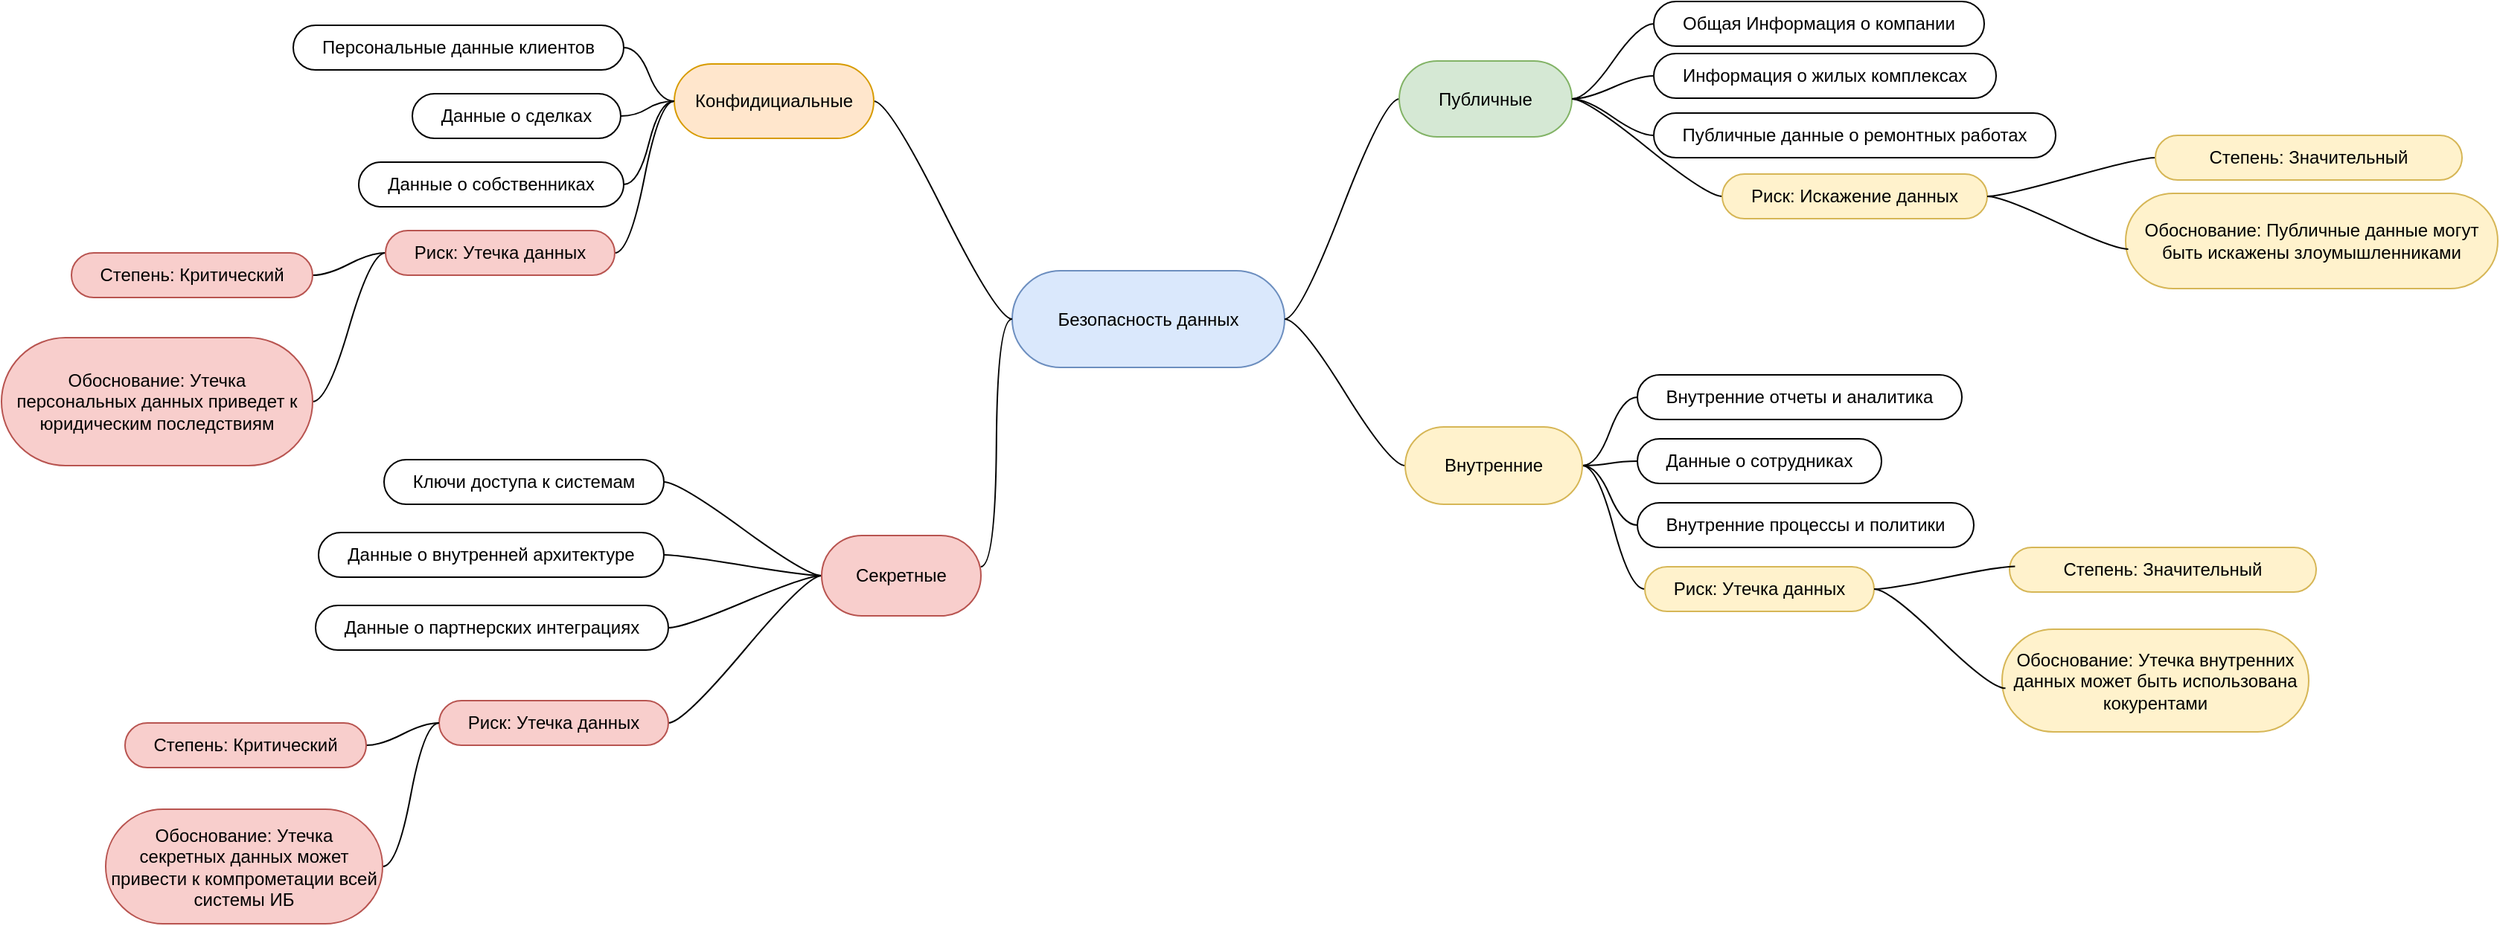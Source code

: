 <mxfile border="50" scale="3" compressed="false" locked="false" version="26.1.1">
  <diagram name="Blank" id="YmL12bMKpDGza6XwsDPr">
    <mxGraphModel grid="0" page="0" gridSize="10" guides="1" tooltips="1" connect="1" arrows="1" fold="1" pageScale="1" pageWidth="827" pageHeight="1169" background="none" math="1" shadow="0">
      <root>
        <mxCell id="X5NqExCQtvZxIxQ7pmgY-0" />
        <mxCell id="1" parent="X5NqExCQtvZxIxQ7pmgY-0" />
        <mxCell id="_dAuodgHTBAHj2Qs-onK-18" style="edgeStyle=entityRelationEdgeStyle;rounded=0;orthogonalLoop=1;jettySize=auto;html=1;startArrow=none;endArrow=none;segment=10;curved=1;sourcePerimeterSpacing=0;targetPerimeterSpacing=0;exitX=1;exitY=0.5;exitDx=0;exitDy=0;entryX=0;entryY=0.5;entryDx=0;entryDy=0;" edge="1" parent="1" source="_dAuodgHTBAHj2Qs-onK-15" target="_dAuodgHTBAHj2Qs-onK-21">
          <mxGeometry relative="1" as="geometry">
            <mxPoint x="623" y="167" as="targetPoint" />
          </mxGeometry>
        </mxCell>
        <mxCell id="_dAuodgHTBAHj2Qs-onK-20" style="edgeStyle=entityRelationEdgeStyle;rounded=0;orthogonalLoop=1;jettySize=auto;html=1;startArrow=none;endArrow=none;segment=10;curved=1;sourcePerimeterSpacing=0;targetPerimeterSpacing=0;exitX=0;exitY=0.5;exitDx=0;exitDy=0;entryX=0.998;entryY=0.39;entryDx=0;entryDy=0;entryPerimeter=0;" edge="1" parent="1" source="_dAuodgHTBAHj2Qs-onK-15" target="_dAuodgHTBAHj2Qs-onK-78">
          <mxGeometry relative="1" as="geometry">
            <mxPoint x="323.0" y="433" as="targetPoint" />
          </mxGeometry>
        </mxCell>
        <mxCell id="_dAuodgHTBAHj2Qs-onK-15" value="Безопасность данных" style="whiteSpace=wrap;html=1;rounded=1;arcSize=50;align=center;verticalAlign=middle;strokeWidth=1;autosize=1;spacing=4;treeFolding=1;treeMoving=1;newEdgeStyle={&quot;edgeStyle&quot;:&quot;entityRelationEdgeStyle&quot;,&quot;startArrow&quot;:&quot;none&quot;,&quot;endArrow&quot;:&quot;none&quot;,&quot;segment&quot;:10,&quot;curved&quot;:1,&quot;sourcePerimeterSpacing&quot;:0,&quot;targetPerimeterSpacing&quot;:0};fillColor=#dae8fc;strokeColor=#6c8ebf;" vertex="1" parent="1">
          <mxGeometry x="352" y="262" width="183" height="65" as="geometry" />
        </mxCell>
        <mxCell id="_dAuodgHTBAHj2Qs-onK-17" style="edgeStyle=entityRelationEdgeStyle;rounded=0;orthogonalLoop=1;jettySize=auto;html=1;startArrow=none;endArrow=none;segment=10;curved=1;sourcePerimeterSpacing=0;targetPerimeterSpacing=0;exitX=0;exitY=0.5;exitDx=0;exitDy=0;entryX=1;entryY=0.5;entryDx=0;entryDy=0;" edge="1" parent="1" source="_dAuodgHTBAHj2Qs-onK-15" target="_dAuodgHTBAHj2Qs-onK-50">
          <mxGeometry relative="1" as="geometry">
            <mxPoint x="274.36" y="172.84" as="targetPoint" />
          </mxGeometry>
        </mxCell>
        <mxCell id="_dAuodgHTBAHj2Qs-onK-19" style="edgeStyle=entityRelationEdgeStyle;rounded=0;orthogonalLoop=1;jettySize=auto;html=1;startArrow=none;endArrow=none;segment=10;curved=1;sourcePerimeterSpacing=0;targetPerimeterSpacing=0;exitX=1;exitY=0.5;exitDx=0;exitDy=0;entryX=0;entryY=0.5;entryDx=0;entryDy=0;" edge="1" parent="1" source="_dAuodgHTBAHj2Qs-onK-15" target="_dAuodgHTBAHj2Qs-onK-36">
          <mxGeometry relative="1" as="geometry">
            <mxPoint x="623" y="381.2" as="targetPoint" />
          </mxGeometry>
        </mxCell>
        <mxCell id="_dAuodgHTBAHj2Qs-onK-25" style="edgeStyle=entityRelationEdgeStyle;rounded=0;orthogonalLoop=1;jettySize=auto;html=1;startArrow=none;endArrow=none;segment=10;curved=1;sourcePerimeterSpacing=0;targetPerimeterSpacing=0;exitX=1;exitY=0.5;exitDx=0;exitDy=0;entryX=0;entryY=0.5;entryDx=0;entryDy=0;" edge="1" parent="1" source="_dAuodgHTBAHj2Qs-onK-21" target="_dAuodgHTBAHj2Qs-onK-23">
          <mxGeometry relative="1" as="geometry" />
        </mxCell>
        <mxCell id="_dAuodgHTBAHj2Qs-onK-31" style="edgeStyle=entityRelationEdgeStyle;rounded=0;orthogonalLoop=1;jettySize=auto;html=1;startArrow=none;endArrow=none;segment=10;curved=1;sourcePerimeterSpacing=0;targetPerimeterSpacing=0;exitX=1;exitY=0.5;exitDx=0;exitDy=0;entryX=0;entryY=0.5;entryDx=0;entryDy=0;" edge="1" parent="1" source="_dAuodgHTBAHj2Qs-onK-21" target="_dAuodgHTBAHj2Qs-onK-30">
          <mxGeometry relative="1" as="geometry" />
        </mxCell>
        <mxCell id="_dAuodgHTBAHj2Qs-onK-21" value="Публичные" style="whiteSpace=wrap;html=1;rounded=1;arcSize=50;align=center;verticalAlign=middle;strokeWidth=1;autosize=1;spacing=4;treeFolding=1;treeMoving=1;newEdgeStyle={&quot;edgeStyle&quot;:&quot;entityRelationEdgeStyle&quot;,&quot;startArrow&quot;:&quot;none&quot;,&quot;endArrow&quot;:&quot;none&quot;,&quot;segment&quot;:10,&quot;curved&quot;:1,&quot;sourcePerimeterSpacing&quot;:0,&quot;targetPerimeterSpacing&quot;:0};fillColor=#d5e8d4;strokeColor=#82b366;" vertex="1" parent="1">
          <mxGeometry x="612" y="121" width="116" height="51" as="geometry" />
        </mxCell>
        <mxCell id="_dAuodgHTBAHj2Qs-onK-23" value="Информация о жилых комплексах" style="whiteSpace=wrap;html=1;rounded=1;arcSize=50;align=center;verticalAlign=middle;strokeWidth=1;autosize=1;spacing=4;treeFolding=1;treeMoving=1;newEdgeStyle={&quot;edgeStyle&quot;:&quot;entityRelationEdgeStyle&quot;,&quot;startArrow&quot;:&quot;none&quot;,&quot;endArrow&quot;:&quot;none&quot;,&quot;segment&quot;:10,&quot;curved&quot;:1,&quot;sourcePerimeterSpacing&quot;:0,&quot;targetPerimeterSpacing&quot;:0};" vertex="1" parent="1">
          <mxGeometry x="783" y="116" width="230" height="30" as="geometry" />
        </mxCell>
        <mxCell id="_dAuodgHTBAHj2Qs-onK-26" value="Общая Информация о компании" style="whiteSpace=wrap;html=1;rounded=1;arcSize=50;align=center;verticalAlign=middle;strokeWidth=1;autosize=1;spacing=4;treeFolding=1;treeMoving=1;newEdgeStyle={&quot;edgeStyle&quot;:&quot;entityRelationEdgeStyle&quot;,&quot;startArrow&quot;:&quot;none&quot;,&quot;endArrow&quot;:&quot;none&quot;,&quot;segment&quot;:10,&quot;curved&quot;:1,&quot;sourcePerimeterSpacing&quot;:0,&quot;targetPerimeterSpacing&quot;:0};" vertex="1" parent="1">
          <mxGeometry x="783" y="81" width="222" height="30" as="geometry" />
        </mxCell>
        <mxCell id="_dAuodgHTBAHj2Qs-onK-27" style="edgeStyle=entityRelationEdgeStyle;rounded=0;orthogonalLoop=1;jettySize=auto;html=1;startArrow=none;endArrow=none;segment=10;curved=1;sourcePerimeterSpacing=0;targetPerimeterSpacing=0;exitX=1;exitY=0.5;exitDx=0;exitDy=0;entryX=0;entryY=0.5;entryDx=0;entryDy=0;" edge="1" parent="1" source="_dAuodgHTBAHj2Qs-onK-21" target="_dAuodgHTBAHj2Qs-onK-26">
          <mxGeometry relative="1" as="geometry" />
        </mxCell>
        <mxCell id="_dAuodgHTBAHj2Qs-onK-29" style="edgeStyle=entityRelationEdgeStyle;rounded=0;orthogonalLoop=1;jettySize=auto;html=1;startArrow=none;endArrow=none;segment=10;curved=1;sourcePerimeterSpacing=0;targetPerimeterSpacing=0;exitX=0;exitY=0.5;exitDx=0;exitDy=0;" edge="1" parent="1" source="_dAuodgHTBAHj2Qs-onK-28" target="_dAuodgHTBAHj2Qs-onK-21">
          <mxGeometry relative="1" as="geometry" />
        </mxCell>
        <mxCell id="_dAuodgHTBAHj2Qs-onK-28" value="Публичные данные о ремонтных работах" style="whiteSpace=wrap;html=1;rounded=1;arcSize=50;align=center;verticalAlign=middle;strokeWidth=1;autosize=1;spacing=4;treeFolding=1;treeMoving=1;newEdgeStyle={&quot;edgeStyle&quot;:&quot;entityRelationEdgeStyle&quot;,&quot;startArrow&quot;:&quot;none&quot;,&quot;endArrow&quot;:&quot;none&quot;,&quot;segment&quot;:10,&quot;curved&quot;:1,&quot;sourcePerimeterSpacing&quot;:0,&quot;targetPerimeterSpacing&quot;:0};" vertex="1" parent="1">
          <mxGeometry x="783" y="156" width="270" height="30" as="geometry" />
        </mxCell>
        <mxCell id="_dAuodgHTBAHj2Qs-onK-33" style="edgeStyle=entityRelationEdgeStyle;rounded=0;orthogonalLoop=1;jettySize=auto;html=1;startArrow=none;endArrow=none;segment=10;curved=1;sourcePerimeterSpacing=0;targetPerimeterSpacing=0;exitX=1;exitY=0.5;exitDx=0;exitDy=0;entryX=0;entryY=0.5;entryDx=0;entryDy=0;" edge="1" parent="1" source="_dAuodgHTBAHj2Qs-onK-30" target="_dAuodgHTBAHj2Qs-onK-32">
          <mxGeometry relative="1" as="geometry" />
        </mxCell>
        <mxCell id="_dAuodgHTBAHj2Qs-onK-30" value="Риск: Искажение данных" style="whiteSpace=wrap;html=1;rounded=1;arcSize=50;align=center;verticalAlign=middle;strokeWidth=1;autosize=1;spacing=4;treeFolding=1;treeMoving=1;newEdgeStyle={&quot;edgeStyle&quot;:&quot;entityRelationEdgeStyle&quot;,&quot;startArrow&quot;:&quot;none&quot;,&quot;endArrow&quot;:&quot;none&quot;,&quot;segment&quot;:10,&quot;curved&quot;:1,&quot;sourcePerimeterSpacing&quot;:0,&quot;targetPerimeterSpacing&quot;:0};fillColor=#fff2cc;strokeColor=#d6b656;" vertex="1" parent="1">
          <mxGeometry x="829" y="197" width="178" height="30" as="geometry" />
        </mxCell>
        <mxCell id="_dAuodgHTBAHj2Qs-onK-32" value="Степень: Значительный" style="whiteSpace=wrap;html=1;rounded=1;arcSize=50;align=center;verticalAlign=middle;strokeWidth=1;autosize=1;spacing=4;treeFolding=1;treeMoving=1;newEdgeStyle={&quot;edgeStyle&quot;:&quot;entityRelationEdgeStyle&quot;,&quot;startArrow&quot;:&quot;none&quot;,&quot;endArrow&quot;:&quot;none&quot;,&quot;segment&quot;:10,&quot;curved&quot;:1,&quot;sourcePerimeterSpacing&quot;:0,&quot;targetPerimeterSpacing&quot;:0};fillColor=#fff2cc;strokeColor=#d6b656;" vertex="1" parent="1">
          <mxGeometry x="1120" y="171" width="206" height="30" as="geometry" />
        </mxCell>
        <mxCell id="_dAuodgHTBAHj2Qs-onK-34" value="Обоснование: Публичные данные могут быть искажены злоумышленниками" style="whiteSpace=wrap;html=1;rounded=1;arcSize=50;align=center;verticalAlign=middle;strokeWidth=1;autosize=1;spacing=4;treeFolding=1;treeMoving=1;newEdgeStyle={&quot;edgeStyle&quot;:&quot;entityRelationEdgeStyle&quot;,&quot;startArrow&quot;:&quot;none&quot;,&quot;endArrow&quot;:&quot;none&quot;,&quot;segment&quot;:10,&quot;curved&quot;:1,&quot;sourcePerimeterSpacing&quot;:0,&quot;targetPerimeterSpacing&quot;:0};fillColor=#fff2cc;strokeColor=#d6b656;" vertex="1" parent="1">
          <mxGeometry x="1100" y="210" width="250" height="64" as="geometry" />
        </mxCell>
        <mxCell id="_dAuodgHTBAHj2Qs-onK-35" style="edgeStyle=entityRelationEdgeStyle;rounded=0;orthogonalLoop=1;jettySize=auto;html=1;startArrow=none;endArrow=none;segment=10;curved=1;sourcePerimeterSpacing=0;targetPerimeterSpacing=0;exitX=1;exitY=0.5;exitDx=0;exitDy=0;entryX=0.007;entryY=0.585;entryDx=0;entryDy=0;entryPerimeter=0;" edge="1" parent="1" source="_dAuodgHTBAHj2Qs-onK-30" target="_dAuodgHTBAHj2Qs-onK-34">
          <mxGeometry relative="1" as="geometry" />
        </mxCell>
        <mxCell id="_dAuodgHTBAHj2Qs-onK-46" style="edgeStyle=entityRelationEdgeStyle;rounded=0;orthogonalLoop=1;jettySize=auto;html=1;startArrow=none;endArrow=none;segment=10;curved=1;sourcePerimeterSpacing=0;targetPerimeterSpacing=0;exitX=1;exitY=0.5;exitDx=0;exitDy=0;entryX=0;entryY=0.5;entryDx=0;entryDy=0;" edge="1" parent="1" source="_dAuodgHTBAHj2Qs-onK-36" target="_dAuodgHTBAHj2Qs-onK-38">
          <mxGeometry relative="1" as="geometry" />
        </mxCell>
        <mxCell id="_dAuodgHTBAHj2Qs-onK-47" style="edgeStyle=entityRelationEdgeStyle;rounded=0;orthogonalLoop=1;jettySize=auto;html=1;startArrow=none;endArrow=none;segment=10;curved=1;sourcePerimeterSpacing=0;targetPerimeterSpacing=0;exitX=1;exitY=0.5;exitDx=0;exitDy=0;entryX=0;entryY=0.5;entryDx=0;entryDy=0;" edge="1" parent="1" source="_dAuodgHTBAHj2Qs-onK-36" target="_dAuodgHTBAHj2Qs-onK-39">
          <mxGeometry relative="1" as="geometry" />
        </mxCell>
        <mxCell id="_dAuodgHTBAHj2Qs-onK-48" style="edgeStyle=entityRelationEdgeStyle;rounded=0;orthogonalLoop=1;jettySize=auto;html=1;startArrow=none;endArrow=none;segment=10;curved=1;sourcePerimeterSpacing=0;targetPerimeterSpacing=0;exitX=1;exitY=0.5;exitDx=0;exitDy=0;entryX=0;entryY=0.5;entryDx=0;entryDy=0;" edge="1" parent="1" source="_dAuodgHTBAHj2Qs-onK-36" target="_dAuodgHTBAHj2Qs-onK-40">
          <mxGeometry relative="1" as="geometry" />
        </mxCell>
        <mxCell id="_dAuodgHTBAHj2Qs-onK-49" style="edgeStyle=entityRelationEdgeStyle;rounded=0;orthogonalLoop=1;jettySize=auto;html=1;startArrow=none;endArrow=none;segment=10;curved=1;sourcePerimeterSpacing=0;targetPerimeterSpacing=0;exitX=1;exitY=0.5;exitDx=0;exitDy=0;entryX=0;entryY=0.5;entryDx=0;entryDy=0;" edge="1" parent="1" source="_dAuodgHTBAHj2Qs-onK-36" target="_dAuodgHTBAHj2Qs-onK-41">
          <mxGeometry relative="1" as="geometry" />
        </mxCell>
        <mxCell id="_dAuodgHTBAHj2Qs-onK-36" value="Внутренние" style="whiteSpace=wrap;html=1;rounded=1;arcSize=50;align=center;verticalAlign=middle;strokeWidth=1;autosize=1;spacing=4;treeFolding=1;treeMoving=1;newEdgeStyle={&quot;edgeStyle&quot;:&quot;entityRelationEdgeStyle&quot;,&quot;startArrow&quot;:&quot;none&quot;,&quot;endArrow&quot;:&quot;none&quot;,&quot;segment&quot;:10,&quot;curved&quot;:1,&quot;sourcePerimeterSpacing&quot;:0,&quot;targetPerimeterSpacing&quot;:0};fillColor=#fff2cc;strokeColor=#d6b656;" vertex="1" parent="1">
          <mxGeometry x="616" y="367" width="119" height="52" as="geometry" />
        </mxCell>
        <mxCell id="_dAuodgHTBAHj2Qs-onK-38" value="Внутренние отчеты и аналитика" style="whiteSpace=wrap;html=1;rounded=1;arcSize=50;align=center;verticalAlign=middle;strokeWidth=1;autosize=1;spacing=4;treeFolding=1;treeMoving=1;newEdgeStyle={&quot;edgeStyle&quot;:&quot;entityRelationEdgeStyle&quot;,&quot;startArrow&quot;:&quot;none&quot;,&quot;endArrow&quot;:&quot;none&quot;,&quot;segment&quot;:10,&quot;curved&quot;:1,&quot;sourcePerimeterSpacing&quot;:0,&quot;targetPerimeterSpacing&quot;:0};" vertex="1" parent="1">
          <mxGeometry x="772" y="332" width="218" height="30" as="geometry" />
        </mxCell>
        <mxCell id="_dAuodgHTBAHj2Qs-onK-39" value="Данные о сотрудниках" style="whiteSpace=wrap;html=1;rounded=1;arcSize=50;align=center;verticalAlign=middle;strokeWidth=1;autosize=1;spacing=4;treeFolding=1;treeMoving=1;newEdgeStyle={&quot;edgeStyle&quot;:&quot;entityRelationEdgeStyle&quot;,&quot;startArrow&quot;:&quot;none&quot;,&quot;endArrow&quot;:&quot;none&quot;,&quot;segment&quot;:10,&quot;curved&quot;:1,&quot;sourcePerimeterSpacing&quot;:0,&quot;targetPerimeterSpacing&quot;:0};" vertex="1" parent="1">
          <mxGeometry x="772" y="375" width="164" height="30" as="geometry" />
        </mxCell>
        <mxCell id="_dAuodgHTBAHj2Qs-onK-40" value="Внутренние процессы и политики" style="whiteSpace=wrap;html=1;rounded=1;arcSize=50;align=center;verticalAlign=middle;strokeWidth=1;autosize=1;spacing=4;treeFolding=1;treeMoving=1;newEdgeStyle={&quot;edgeStyle&quot;:&quot;entityRelationEdgeStyle&quot;,&quot;startArrow&quot;:&quot;none&quot;,&quot;endArrow&quot;:&quot;none&quot;,&quot;segment&quot;:10,&quot;curved&quot;:1,&quot;sourcePerimeterSpacing&quot;:0,&quot;targetPerimeterSpacing&quot;:0};" vertex="1" parent="1">
          <mxGeometry x="772" y="418" width="226" height="30" as="geometry" />
        </mxCell>
        <mxCell id="_dAuodgHTBAHj2Qs-onK-41" value="Риск: Утечка данных" style="whiteSpace=wrap;html=1;rounded=1;arcSize=50;align=center;verticalAlign=middle;strokeWidth=1;autosize=1;spacing=4;treeFolding=1;treeMoving=1;newEdgeStyle={&quot;edgeStyle&quot;:&quot;entityRelationEdgeStyle&quot;,&quot;startArrow&quot;:&quot;none&quot;,&quot;endArrow&quot;:&quot;none&quot;,&quot;segment&quot;:10,&quot;curved&quot;:1,&quot;sourcePerimeterSpacing&quot;:0,&quot;targetPerimeterSpacing&quot;:0};fillColor=#fff2cc;strokeColor=#d6b656;" vertex="1" parent="1">
          <mxGeometry x="777" y="461" width="154" height="30" as="geometry" />
        </mxCell>
        <mxCell id="_dAuodgHTBAHj2Qs-onK-42" value="Степень: Значительный" style="whiteSpace=wrap;html=1;rounded=1;arcSize=50;align=center;verticalAlign=middle;strokeWidth=1;autosize=1;spacing=4;treeFolding=1;treeMoving=1;newEdgeStyle={&quot;edgeStyle&quot;:&quot;entityRelationEdgeStyle&quot;,&quot;startArrow&quot;:&quot;none&quot;,&quot;endArrow&quot;:&quot;none&quot;,&quot;segment&quot;:10,&quot;curved&quot;:1,&quot;sourcePerimeterSpacing&quot;:0,&quot;targetPerimeterSpacing&quot;:0};fillColor=#fff2cc;strokeColor=#d6b656;" vertex="1" parent="1">
          <mxGeometry x="1022" y="448" width="206" height="30" as="geometry" />
        </mxCell>
        <mxCell id="_dAuodgHTBAHj2Qs-onK-43" value="Обоснование: Утечка внутренних данных может быть использована кокурентами" style="whiteSpace=wrap;html=1;rounded=1;arcSize=50;align=center;verticalAlign=middle;strokeWidth=1;autosize=1;spacing=4;treeFolding=1;treeMoving=1;newEdgeStyle={&quot;edgeStyle&quot;:&quot;entityRelationEdgeStyle&quot;,&quot;startArrow&quot;:&quot;none&quot;,&quot;endArrow&quot;:&quot;none&quot;,&quot;segment&quot;:10,&quot;curved&quot;:1,&quot;sourcePerimeterSpacing&quot;:0,&quot;targetPerimeterSpacing&quot;:0};fillColor=#fff2cc;strokeColor=#d6b656;" vertex="1" parent="1">
          <mxGeometry x="1017" y="503" width="206" height="69" as="geometry" />
        </mxCell>
        <mxCell id="_dAuodgHTBAHj2Qs-onK-44" style="edgeStyle=entityRelationEdgeStyle;rounded=0;orthogonalLoop=1;jettySize=auto;html=1;startArrow=none;endArrow=none;segment=10;curved=1;sourcePerimeterSpacing=0;targetPerimeterSpacing=0;exitX=1;exitY=0.5;exitDx=0;exitDy=0;entryX=0.018;entryY=0.423;entryDx=0;entryDy=0;entryPerimeter=0;" edge="1" parent="1" source="_dAuodgHTBAHj2Qs-onK-41" target="_dAuodgHTBAHj2Qs-onK-42">
          <mxGeometry relative="1" as="geometry" />
        </mxCell>
        <mxCell id="_dAuodgHTBAHj2Qs-onK-45" style="edgeStyle=entityRelationEdgeStyle;rounded=0;orthogonalLoop=1;jettySize=auto;html=1;startArrow=none;endArrow=none;segment=10;curved=1;sourcePerimeterSpacing=0;targetPerimeterSpacing=0;exitX=1;exitY=0.5;exitDx=0;exitDy=0;entryX=0.011;entryY=0.575;entryDx=0;entryDy=0;entryPerimeter=0;" edge="1" parent="1" source="_dAuodgHTBAHj2Qs-onK-41" target="_dAuodgHTBAHj2Qs-onK-43">
          <mxGeometry relative="1" as="geometry" />
        </mxCell>
        <mxCell id="_dAuodgHTBAHj2Qs-onK-59" style="edgeStyle=entityRelationEdgeStyle;rounded=0;orthogonalLoop=1;jettySize=auto;html=1;startArrow=none;endArrow=none;segment=10;curved=1;sourcePerimeterSpacing=0;targetPerimeterSpacing=0;exitX=0;exitY=0.5;exitDx=0;exitDy=0;entryX=1;entryY=0.5;entryDx=0;entryDy=0;" edge="1" parent="1" source="_dAuodgHTBAHj2Qs-onK-50" target="_dAuodgHTBAHj2Qs-onK-53">
          <mxGeometry relative="1" as="geometry" />
        </mxCell>
        <mxCell id="_dAuodgHTBAHj2Qs-onK-60" style="edgeStyle=entityRelationEdgeStyle;rounded=0;orthogonalLoop=1;jettySize=auto;html=1;startArrow=none;endArrow=none;segment=10;curved=1;sourcePerimeterSpacing=0;targetPerimeterSpacing=0;exitX=0;exitY=0.5;exitDx=0;exitDy=0;" edge="1" parent="1" source="_dAuodgHTBAHj2Qs-onK-50" target="_dAuodgHTBAHj2Qs-onK-54">
          <mxGeometry relative="1" as="geometry" />
        </mxCell>
        <mxCell id="_dAuodgHTBAHj2Qs-onK-61" style="edgeStyle=entityRelationEdgeStyle;rounded=0;orthogonalLoop=1;jettySize=auto;html=1;startArrow=none;endArrow=none;segment=10;curved=1;sourcePerimeterSpacing=0;targetPerimeterSpacing=0;exitX=0;exitY=0.5;exitDx=0;exitDy=0;entryX=1;entryY=0.5;entryDx=0;entryDy=0;" edge="1" parent="1" source="_dAuodgHTBAHj2Qs-onK-50" target="_dAuodgHTBAHj2Qs-onK-55">
          <mxGeometry relative="1" as="geometry" />
        </mxCell>
        <mxCell id="_dAuodgHTBAHj2Qs-onK-50" value="Конфидициальные" style="whiteSpace=wrap;html=1;rounded=1;arcSize=50;align=center;verticalAlign=middle;strokeWidth=1;autosize=1;spacing=4;treeFolding=1;treeMoving=1;newEdgeStyle={&quot;edgeStyle&quot;:&quot;entityRelationEdgeStyle&quot;,&quot;startArrow&quot;:&quot;none&quot;,&quot;endArrow&quot;:&quot;none&quot;,&quot;segment&quot;:10,&quot;curved&quot;:1,&quot;sourcePerimeterSpacing&quot;:0,&quot;targetPerimeterSpacing&quot;:0};fillColor=#ffe6cc;strokeColor=#d79b00;" vertex="1" parent="1">
          <mxGeometry x="125" y="123" width="134" height="50" as="geometry" />
        </mxCell>
        <mxCell id="_dAuodgHTBAHj2Qs-onK-58" style="edgeStyle=entityRelationEdgeStyle;rounded=0;orthogonalLoop=1;jettySize=auto;html=1;startArrow=none;endArrow=none;segment=10;curved=1;sourcePerimeterSpacing=0;targetPerimeterSpacing=0;exitX=1;exitY=0.5;exitDx=0;exitDy=0;entryX=0;entryY=0.5;entryDx=0;entryDy=0;" edge="1" parent="1" source="_dAuodgHTBAHj2Qs-onK-52" target="_dAuodgHTBAHj2Qs-onK-50">
          <mxGeometry relative="1" as="geometry" />
        </mxCell>
        <mxCell id="_dAuodgHTBAHj2Qs-onK-52" value="Персональные данные клиентов" style="whiteSpace=wrap;html=1;rounded=1;arcSize=50;align=center;verticalAlign=middle;strokeWidth=1;autosize=1;spacing=4;treeFolding=1;treeMoving=1;newEdgeStyle={&quot;edgeStyle&quot;:&quot;entityRelationEdgeStyle&quot;,&quot;startArrow&quot;:&quot;none&quot;,&quot;endArrow&quot;:&quot;none&quot;,&quot;segment&quot;:10,&quot;curved&quot;:1,&quot;sourcePerimeterSpacing&quot;:0,&quot;targetPerimeterSpacing&quot;:0};" vertex="1" parent="1">
          <mxGeometry x="-131" y="97" width="222" height="30" as="geometry" />
        </mxCell>
        <mxCell id="_dAuodgHTBAHj2Qs-onK-53" value="Данные о сделках" style="whiteSpace=wrap;html=1;rounded=1;arcSize=50;align=center;verticalAlign=middle;strokeWidth=1;autosize=1;spacing=4;treeFolding=1;treeMoving=1;newEdgeStyle={&quot;edgeStyle&quot;:&quot;entityRelationEdgeStyle&quot;,&quot;startArrow&quot;:&quot;none&quot;,&quot;endArrow&quot;:&quot;none&quot;,&quot;segment&quot;:10,&quot;curved&quot;:1,&quot;sourcePerimeterSpacing&quot;:0,&quot;targetPerimeterSpacing&quot;:0};" vertex="1" parent="1">
          <mxGeometry x="-51" y="143" width="140" height="30" as="geometry" />
        </mxCell>
        <mxCell id="_dAuodgHTBAHj2Qs-onK-54" value="Данные о собственниках" style="whiteSpace=wrap;html=1;rounded=1;arcSize=50;align=center;verticalAlign=middle;strokeWidth=1;autosize=1;spacing=4;treeFolding=1;treeMoving=1;newEdgeStyle={&quot;edgeStyle&quot;:&quot;entityRelationEdgeStyle&quot;,&quot;startArrow&quot;:&quot;none&quot;,&quot;endArrow&quot;:&quot;none&quot;,&quot;segment&quot;:10,&quot;curved&quot;:1,&quot;sourcePerimeterSpacing&quot;:0,&quot;targetPerimeterSpacing&quot;:0};" vertex="1" parent="1">
          <mxGeometry x="-87" y="189" width="178" height="30" as="geometry" />
        </mxCell>
        <mxCell id="_dAuodgHTBAHj2Qs-onK-63" style="edgeStyle=entityRelationEdgeStyle;rounded=0;orthogonalLoop=1;jettySize=auto;html=1;startArrow=none;endArrow=none;segment=10;curved=1;sourcePerimeterSpacing=0;targetPerimeterSpacing=0;exitX=0;exitY=0.5;exitDx=0;exitDy=0;entryX=1;entryY=0.5;entryDx=0;entryDy=0;" edge="1" parent="1" source="_dAuodgHTBAHj2Qs-onK-55" target="_dAuodgHTBAHj2Qs-onK-56">
          <mxGeometry relative="1" as="geometry" />
        </mxCell>
        <mxCell id="_dAuodgHTBAHj2Qs-onK-64" style="edgeStyle=entityRelationEdgeStyle;rounded=0;orthogonalLoop=1;jettySize=auto;html=1;startArrow=none;endArrow=none;segment=10;curved=1;sourcePerimeterSpacing=0;targetPerimeterSpacing=0;exitX=0;exitY=0.5;exitDx=0;exitDy=0;entryX=1;entryY=0.5;entryDx=0;entryDy=0;" edge="1" parent="1" source="_dAuodgHTBAHj2Qs-onK-55" target="_dAuodgHTBAHj2Qs-onK-57">
          <mxGeometry relative="1" as="geometry" />
        </mxCell>
        <mxCell id="_dAuodgHTBAHj2Qs-onK-55" value="Риск: Утечка данных" style="whiteSpace=wrap;html=1;rounded=1;arcSize=50;align=center;verticalAlign=middle;strokeWidth=1;autosize=1;spacing=4;treeFolding=1;treeMoving=1;newEdgeStyle={&quot;edgeStyle&quot;:&quot;entityRelationEdgeStyle&quot;,&quot;startArrow&quot;:&quot;none&quot;,&quot;endArrow&quot;:&quot;none&quot;,&quot;segment&quot;:10,&quot;curved&quot;:1,&quot;sourcePerimeterSpacing&quot;:0,&quot;targetPerimeterSpacing&quot;:0};fillColor=#f8cecc;strokeColor=#b85450;" vertex="1" parent="1">
          <mxGeometry x="-69" y="235" width="154" height="30" as="geometry" />
        </mxCell>
        <mxCell id="_dAuodgHTBAHj2Qs-onK-56" value="Степень: Критический" style="whiteSpace=wrap;html=1;rounded=1;arcSize=50;align=center;verticalAlign=middle;strokeWidth=1;autosize=1;spacing=4;treeFolding=1;treeMoving=1;newEdgeStyle={&quot;edgeStyle&quot;:&quot;entityRelationEdgeStyle&quot;,&quot;startArrow&quot;:&quot;none&quot;,&quot;endArrow&quot;:&quot;none&quot;,&quot;segment&quot;:10,&quot;curved&quot;:1,&quot;sourcePerimeterSpacing&quot;:0,&quot;targetPerimeterSpacing&quot;:0};fillColor=#f8cecc;strokeColor=#b85450;" vertex="1" parent="1">
          <mxGeometry x="-280" y="250" width="162" height="30" as="geometry" />
        </mxCell>
        <mxCell id="_dAuodgHTBAHj2Qs-onK-57" value="Обоснование: Утечка персональных данных приведет к юридическим последствиям" style="whiteSpace=wrap;html=1;rounded=1;arcSize=50;align=center;verticalAlign=middle;strokeWidth=1;autosize=1;spacing=4;treeFolding=1;treeMoving=1;newEdgeStyle={&quot;edgeStyle&quot;:&quot;entityRelationEdgeStyle&quot;,&quot;startArrow&quot;:&quot;none&quot;,&quot;endArrow&quot;:&quot;none&quot;,&quot;segment&quot;:10,&quot;curved&quot;:1,&quot;sourcePerimeterSpacing&quot;:0,&quot;targetPerimeterSpacing&quot;:0};fillColor=#f8cecc;strokeColor=#b85450;" vertex="1" parent="1">
          <mxGeometry x="-327" y="307" width="209" height="86" as="geometry" />
        </mxCell>
        <mxCell id="_dAuodgHTBAHj2Qs-onK-77" style="edgeStyle=entityRelationEdgeStyle;rounded=0;orthogonalLoop=1;jettySize=auto;html=1;startArrow=none;endArrow=none;segment=10;curved=1;sourcePerimeterSpacing=0;targetPerimeterSpacing=0;exitX=1;exitY=0.5;exitDx=0;exitDy=0;entryX=0;entryY=0.5;entryDx=0;entryDy=0;" edge="1" parent="1" source="_dAuodgHTBAHj2Qs-onK-67" target="_dAuodgHTBAHj2Qs-onK-78">
          <mxGeometry relative="1" as="geometry">
            <mxPoint x="191.0" y="433" as="targetPoint" />
          </mxGeometry>
        </mxCell>
        <mxCell id="_dAuodgHTBAHj2Qs-onK-67" value="Ключи доступа к системам" style="whiteSpace=wrap;html=1;rounded=1;arcSize=50;align=center;verticalAlign=middle;strokeWidth=1;autosize=1;spacing=4;treeFolding=1;treeMoving=1;newEdgeStyle={&quot;edgeStyle&quot;:&quot;entityRelationEdgeStyle&quot;,&quot;startArrow&quot;:&quot;none&quot;,&quot;endArrow&quot;:&quot;none&quot;,&quot;segment&quot;:10,&quot;curved&quot;:1,&quot;sourcePerimeterSpacing&quot;:0,&quot;targetPerimeterSpacing&quot;:0};" vertex="1" parent="1">
          <mxGeometry x="-70" y="389" width="188" height="30" as="geometry" />
        </mxCell>
        <mxCell id="_dAuodgHTBAHj2Qs-onK-76" style="edgeStyle=entityRelationEdgeStyle;rounded=0;orthogonalLoop=1;jettySize=auto;html=1;startArrow=none;endArrow=none;segment=10;curved=1;sourcePerimeterSpacing=0;targetPerimeterSpacing=0;exitX=1;exitY=0.5;exitDx=0;exitDy=0;entryX=0;entryY=0.5;entryDx=0;entryDy=0;" edge="1" parent="1" source="_dAuodgHTBAHj2Qs-onK-68" target="_dAuodgHTBAHj2Qs-onK-78">
          <mxGeometry relative="1" as="geometry">
            <mxPoint x="191" y="433" as="targetPoint" />
          </mxGeometry>
        </mxCell>
        <mxCell id="_dAuodgHTBAHj2Qs-onK-68" value="Данные о внутренней архитектуре" style="whiteSpace=wrap;html=1;rounded=1;arcSize=50;align=center;verticalAlign=middle;strokeWidth=1;autosize=1;spacing=4;treeFolding=1;treeMoving=1;newEdgeStyle={&quot;edgeStyle&quot;:&quot;entityRelationEdgeStyle&quot;,&quot;startArrow&quot;:&quot;none&quot;,&quot;endArrow&quot;:&quot;none&quot;,&quot;segment&quot;:10,&quot;curved&quot;:1,&quot;sourcePerimeterSpacing&quot;:0,&quot;targetPerimeterSpacing&quot;:0};" vertex="1" parent="1">
          <mxGeometry x="-114" y="438" width="232" height="30" as="geometry" />
        </mxCell>
        <mxCell id="_dAuodgHTBAHj2Qs-onK-75" style="edgeStyle=entityRelationEdgeStyle;rounded=0;orthogonalLoop=1;jettySize=auto;html=1;startArrow=none;endArrow=none;segment=10;curved=1;sourcePerimeterSpacing=0;targetPerimeterSpacing=0;exitX=1;exitY=0.5;exitDx=0;exitDy=0;entryX=0;entryY=0.5;entryDx=0;entryDy=0;" edge="1" parent="1" source="_dAuodgHTBAHj2Qs-onK-69" target="_dAuodgHTBAHj2Qs-onK-78">
          <mxGeometry relative="1" as="geometry">
            <mxPoint x="191.264" y="429.932" as="targetPoint" />
          </mxGeometry>
        </mxCell>
        <mxCell id="_dAuodgHTBAHj2Qs-onK-69" value="Данные о партнерских интеграциях" style="whiteSpace=wrap;html=1;rounded=1;arcSize=50;align=center;verticalAlign=middle;strokeWidth=1;autosize=1;spacing=4;treeFolding=1;treeMoving=1;newEdgeStyle={&quot;edgeStyle&quot;:&quot;entityRelationEdgeStyle&quot;,&quot;startArrow&quot;:&quot;none&quot;,&quot;endArrow&quot;:&quot;none&quot;,&quot;segment&quot;:10,&quot;curved&quot;:1,&quot;sourcePerimeterSpacing&quot;:0,&quot;targetPerimeterSpacing&quot;:0};" vertex="1" parent="1">
          <mxGeometry x="-116" y="487" width="237" height="30" as="geometry" />
        </mxCell>
        <mxCell id="_dAuodgHTBAHj2Qs-onK-74" style="edgeStyle=entityRelationEdgeStyle;rounded=0;orthogonalLoop=1;jettySize=auto;html=1;startArrow=none;endArrow=none;segment=10;curved=1;sourcePerimeterSpacing=0;targetPerimeterSpacing=0;exitX=1;exitY=0.5;exitDx=0;exitDy=0;entryX=0;entryY=0.5;entryDx=0;entryDy=0;exitPerimeter=0;" edge="1" parent="1" source="_dAuodgHTBAHj2Qs-onK-71" target="_dAuodgHTBAHj2Qs-onK-78">
          <mxGeometry relative="1" as="geometry">
            <mxPoint x="191.792" y="436.12" as="targetPoint" />
            <Array as="points">
              <mxPoint x="225" y="454" />
            </Array>
          </mxGeometry>
        </mxCell>
        <mxCell id="_dAuodgHTBAHj2Qs-onK-71" value="Риск: Утечка данных" style="whiteSpace=wrap;html=1;rounded=1;arcSize=50;align=center;verticalAlign=middle;strokeWidth=1;autosize=1;spacing=4;treeFolding=1;treeMoving=1;newEdgeStyle={&quot;edgeStyle&quot;:&quot;entityRelationEdgeStyle&quot;,&quot;startArrow&quot;:&quot;none&quot;,&quot;endArrow&quot;:&quot;none&quot;,&quot;segment&quot;:10,&quot;curved&quot;:1,&quot;sourcePerimeterSpacing&quot;:0,&quot;targetPerimeterSpacing&quot;:0};fillColor=#f8cecc;strokeColor=#b85450;" vertex="1" parent="1">
          <mxGeometry x="-33" y="551" width="154" height="30" as="geometry" />
        </mxCell>
        <mxCell id="_dAuodgHTBAHj2Qs-onK-81" style="edgeStyle=entityRelationEdgeStyle;rounded=0;orthogonalLoop=1;jettySize=auto;html=1;startArrow=none;endArrow=none;segment=10;curved=1;sourcePerimeterSpacing=0;targetPerimeterSpacing=0;exitX=1;exitY=0.5;exitDx=0;exitDy=0;entryX=0;entryY=0.5;entryDx=0;entryDy=0;" edge="1" parent="1" source="_dAuodgHTBAHj2Qs-onK-72" target="_dAuodgHTBAHj2Qs-onK-71">
          <mxGeometry relative="1" as="geometry" />
        </mxCell>
        <mxCell id="_dAuodgHTBAHj2Qs-onK-72" value="Степень: Критический" style="whiteSpace=wrap;html=1;rounded=1;arcSize=50;align=center;verticalAlign=middle;strokeWidth=1;autosize=1;spacing=4;treeFolding=1;treeMoving=1;newEdgeStyle={&quot;edgeStyle&quot;:&quot;entityRelationEdgeStyle&quot;,&quot;startArrow&quot;:&quot;none&quot;,&quot;endArrow&quot;:&quot;none&quot;,&quot;segment&quot;:10,&quot;curved&quot;:1,&quot;sourcePerimeterSpacing&quot;:0,&quot;targetPerimeterSpacing&quot;:0};fillColor=#f8cecc;strokeColor=#b85450;" vertex="1" parent="1">
          <mxGeometry x="-244" y="566" width="162" height="30" as="geometry" />
        </mxCell>
        <mxCell id="_dAuodgHTBAHj2Qs-onK-80" style="edgeStyle=entityRelationEdgeStyle;rounded=0;orthogonalLoop=1;jettySize=auto;html=1;startArrow=none;endArrow=none;segment=10;curved=1;sourcePerimeterSpacing=0;targetPerimeterSpacing=0;exitX=1;exitY=0.5;exitDx=0;exitDy=0;entryX=0;entryY=0.5;entryDx=0;entryDy=0;" edge="1" parent="1" source="_dAuodgHTBAHj2Qs-onK-73" target="_dAuodgHTBAHj2Qs-onK-71">
          <mxGeometry relative="1" as="geometry" />
        </mxCell>
        <mxCell id="_dAuodgHTBAHj2Qs-onK-73" value="Обоснование: Утечка секретных данных может привести к компрометации всей системы ИБ" style="whiteSpace=wrap;html=1;rounded=1;arcSize=50;align=center;verticalAlign=middle;strokeWidth=1;autosize=1;spacing=4;treeFolding=1;treeMoving=1;newEdgeStyle={&quot;edgeStyle&quot;:&quot;entityRelationEdgeStyle&quot;,&quot;startArrow&quot;:&quot;none&quot;,&quot;endArrow&quot;:&quot;none&quot;,&quot;segment&quot;:10,&quot;curved&quot;:1,&quot;sourcePerimeterSpacing&quot;:0,&quot;targetPerimeterSpacing&quot;:0};fillColor=#f8cecc;strokeColor=#b85450;" vertex="1" parent="1">
          <mxGeometry x="-257" y="624" width="186" height="77" as="geometry" />
        </mxCell>
        <mxCell id="_dAuodgHTBAHj2Qs-onK-78" value="&lt;div&gt;Секретные&lt;/div&gt;" style="whiteSpace=wrap;html=1;rounded=1;arcSize=50;align=center;verticalAlign=middle;strokeWidth=1;autosize=1;spacing=4;treeFolding=1;treeMoving=1;newEdgeStyle={&quot;edgeStyle&quot;:&quot;entityRelationEdgeStyle&quot;,&quot;startArrow&quot;:&quot;none&quot;,&quot;endArrow&quot;:&quot;none&quot;,&quot;segment&quot;:10,&quot;curved&quot;:1,&quot;sourcePerimeterSpacing&quot;:0,&quot;targetPerimeterSpacing&quot;:0};fillColor=#f8cecc;strokeColor=#b85450;" vertex="1" parent="1">
          <mxGeometry x="224" y="440" width="107" height="54" as="geometry" />
        </mxCell>
      </root>
    </mxGraphModel>
  </diagram>
</mxfile>
